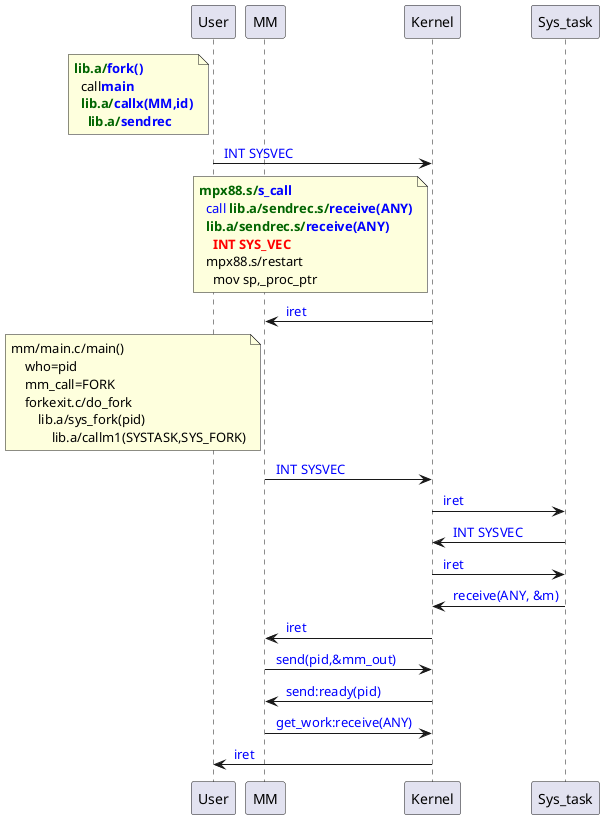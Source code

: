 @startuml
participant User
participant MM
participant Kernel
participant Sys_task
skinparam defaultFontName Helvetica

note left of User
**<color darkgreen>lib.a/<color blue>fork() </color>**
  call**<color blue>main</color>**
  **<color darkgreen>lib.a/<color blue>callx(MM,id)</color>**
    **<color darkgreen>lib.a/<color blue>sendrec</color>**
end note

User->Kernel:<color blue> INT SYSVEC</color>

note left of Kernel
**<color darkgreen>mpx88.s/<color blue>s_call </color>**
  <color blue>call </color>**<color darkgreen>lib.a/sendrec.s/<color blue>receive(ANY)**
  **<color darkgreen>lib.a/sendrec.s/<color blue>receive(ANY)**
    **<color red>INT SYS_VEC</color>**
  mpx88.s/restart
    mov sp,_proc_ptr
end note


Kernel->MM:<color blue> iret</color>

note left of MM
mm/main.c/main()
    who=pid
    mm_call=FORK
    forkexit.c/do_fork
        lib.a/sys_fork(pid)
            lib.a/callm1(SYSTASK,SYS_FORK)
end note

MM->Kernel:<color blue> INT SYSVEC</color>
Kernel->Sys_task:<color blue> iret</color>
Sys_task->Kernel:<color blue> INT SYSVEC</color>
Kernel->Sys_task:<color blue> iret</color>
Sys_task->Kernel:<color blue> receive(ANY, &m)</color>
Kernel->MM:<color blue> iret </color>
MM->Kernel:<color blue> send(pid,&mm_out) </color>
Kernel->MM:<color blue> send:ready(pid)
MM->Kernel:<color blue> get_work:receive(ANY) </color>
Kernel->User:<color blue> iret </color>

@enduml
